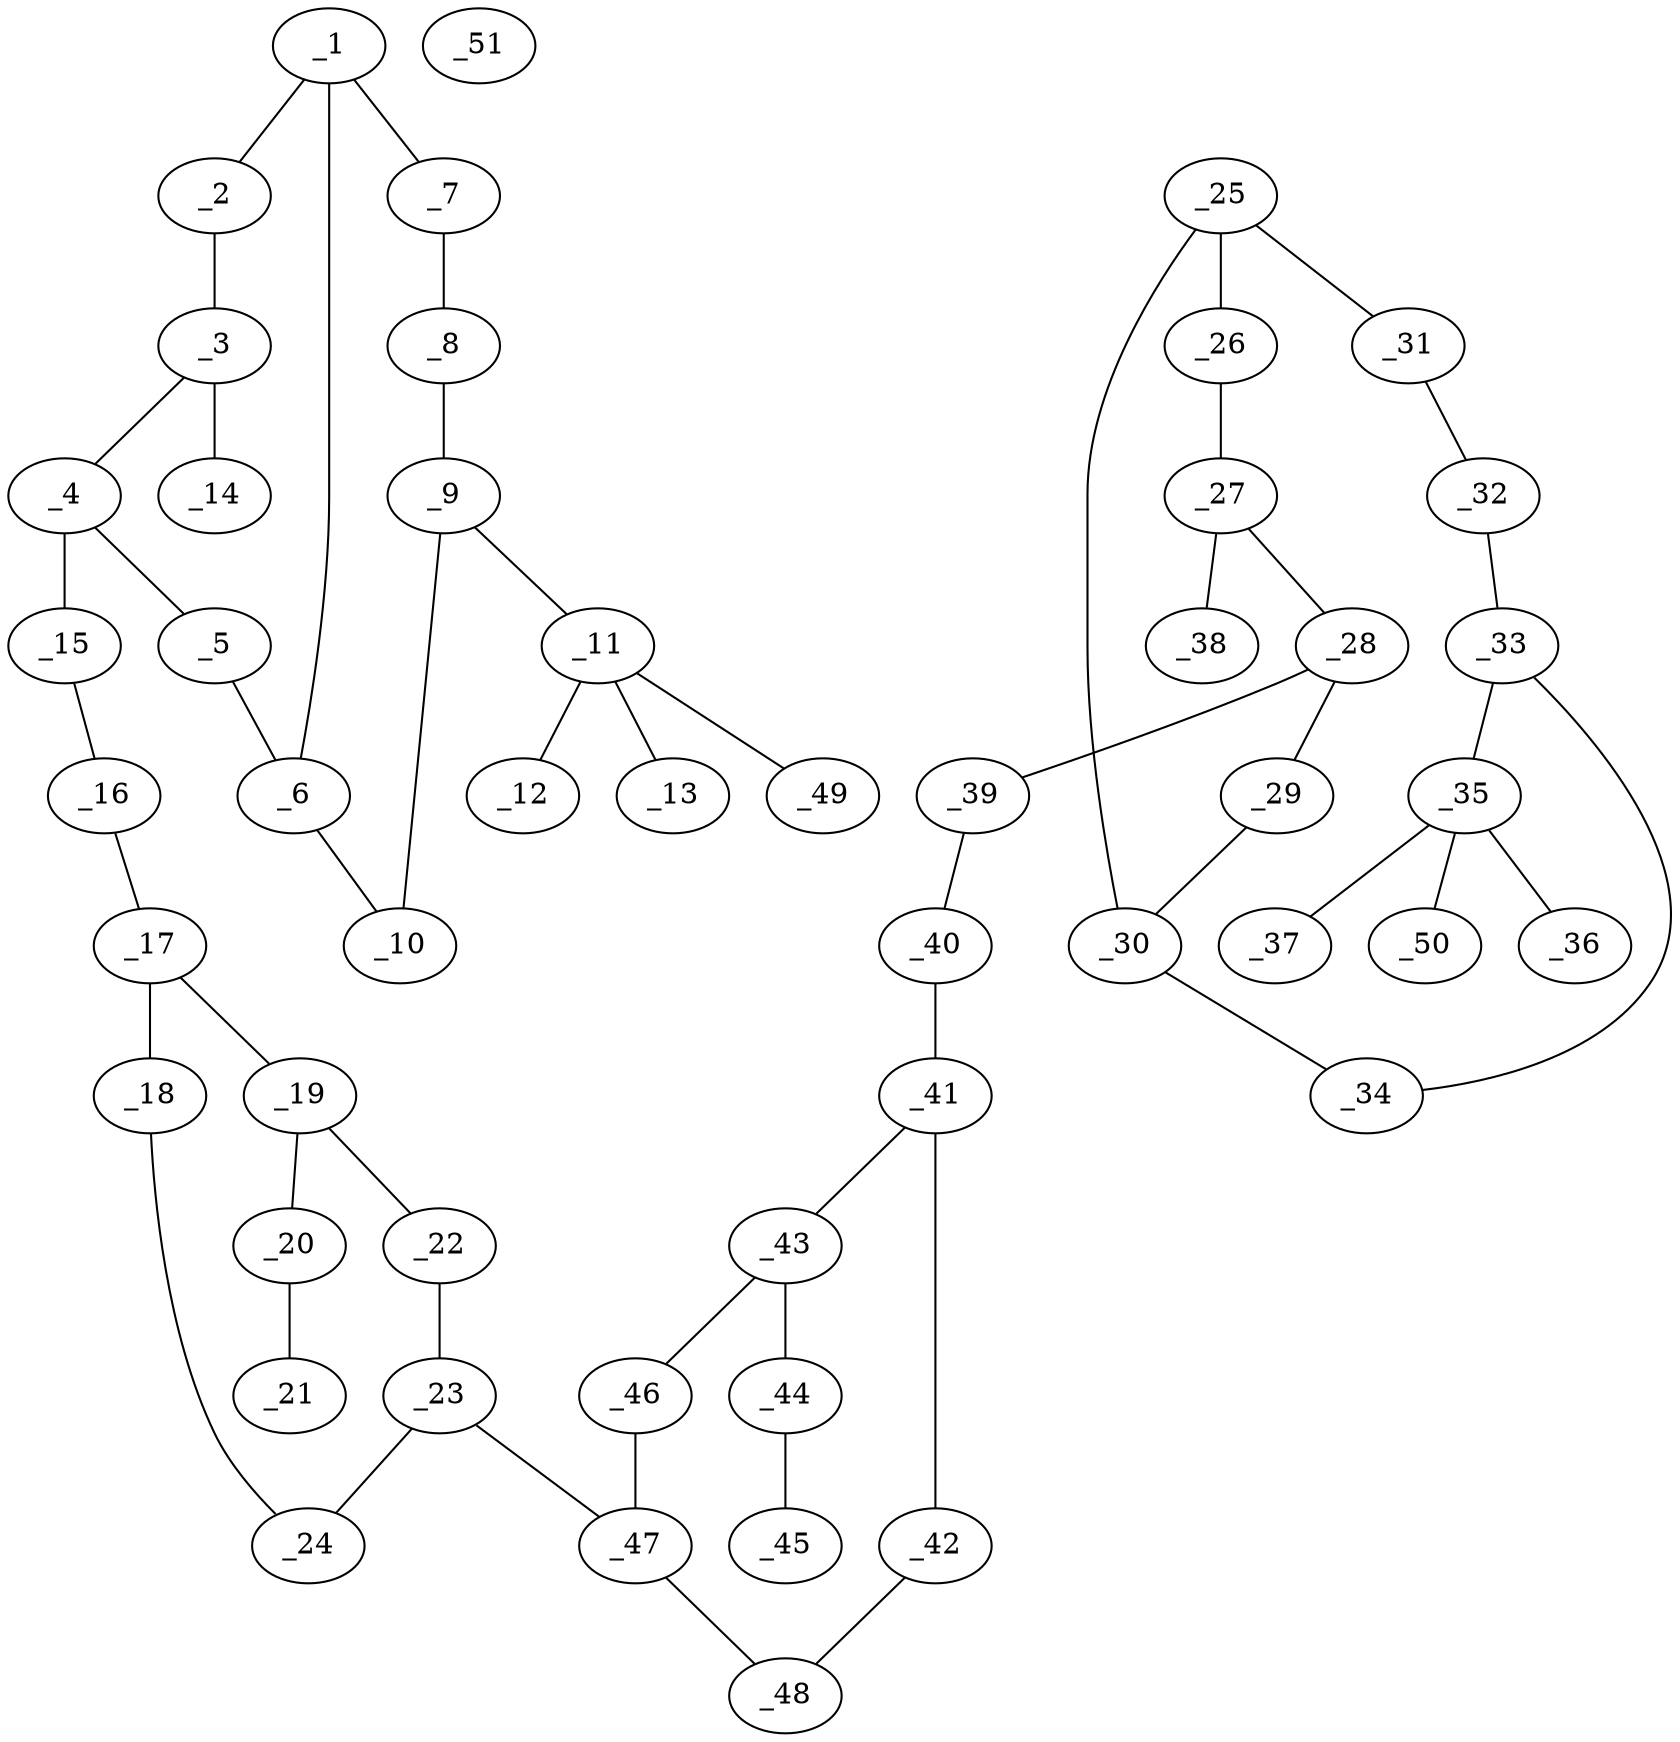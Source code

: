 graph molid632483 {
	_1	 [charge=0,
		chem=1,
		symbol="C  ",
		x="5.4641",
		y="3.5"];
	_2	 [charge=0,
		chem=1,
		symbol="C  ",
		x="6.3301",
		y=4];
	_1 -- _2	 [valence=1];
	_6	 [charge=0,
		chem=1,
		symbol="C  ",
		x="5.4641",
		y="2.5"];
	_1 -- _6	 [valence=1];
	_7	 [charge=0,
		chem=1,
		symbol="C  ",
		x="4.5981",
		y=4];
	_1 -- _7	 [valence=2];
	_3	 [charge=0,
		chem=1,
		symbol="C  ",
		x="7.1962",
		y="3.5"];
	_2 -- _3	 [valence=2];
	_4	 [charge=0,
		chem=1,
		symbol="C  ",
		x="7.1962",
		y="2.5"];
	_3 -- _4	 [valence=1];
	_14	 [charge=0,
		chem=2,
		symbol="O  ",
		x="8.0622",
		y=4];
	_3 -- _14	 [valence=1];
	_5	 [charge=0,
		chem=1,
		symbol="C  ",
		x="6.3301",
		y=2];
	_4 -- _5	 [valence=2];
	_15	 [charge=0,
		chem=4,
		symbol="N  ",
		x="8.0622",
		y=2];
	_4 -- _15	 [valence=1];
	_5 -- _6	 [valence=1];
	_10	 [charge=0,
		chem=1,
		symbol="C  ",
		x="4.5981",
		y=2];
	_6 -- _10	 [valence=2];
	_8	 [charge=0,
		chem=1,
		symbol="C  ",
		x="3.7321",
		y="3.5"];
	_7 -- _8	 [valence=1];
	_9	 [charge=0,
		chem=1,
		symbol="C  ",
		x="3.7321",
		y="2.5"];
	_8 -- _9	 [valence=2];
	_9 -- _10	 [valence=1];
	_11	 [charge=0,
		chem=5,
		symbol="S  ",
		x="2.866",
		y=2];
	_9 -- _11	 [valence=1];
	_12	 [charge=0,
		chem=2,
		symbol="O  ",
		x=2,
		y="1.5"];
	_11 -- _12	 [valence=2];
	_13	 [charge=0,
		chem=2,
		symbol="O  ",
		x="3.366",
		y="1.134"];
	_11 -- _13	 [valence=2];
	_49	 [charge=0,
		chem=2,
		symbol="O  ",
		x="2.366",
		y="2.8661"];
	_11 -- _49	 [valence=1];
	_16	 [charge=0,
		chem=4,
		symbol="N  ",
		x="8.0622",
		y=1];
	_15 -- _16	 [valence=2];
	_17	 [charge=0,
		chem=1,
		symbol="C  ",
		x="8.9282",
		y="0.5"];
	_16 -- _17	 [valence=1];
	_18	 [charge=0,
		chem=1,
		symbol="C  ",
		x="8.9282",
		y="-0.5"];
	_17 -- _18	 [valence=1];
	_19	 [charge=0,
		chem=1,
		symbol="C  ",
		x="9.7942",
		y=1];
	_17 -- _19	 [valence=2];
	_24	 [charge=0,
		chem=1,
		symbol="C  ",
		x="9.7942",
		y="-1"];
	_18 -- _24	 [valence=2];
	_20	 [charge=0,
		chem=2,
		symbol="O  ",
		x="9.7942",
		y=2];
	_19 -- _20	 [valence=1];
	_22	 [charge=0,
		chem=1,
		symbol="C  ",
		x="10.6602",
		y="0.5"];
	_19 -- _22	 [valence=1];
	_21	 [charge=0,
		chem=1,
		symbol="C  ",
		x="10.6603",
		y="2.5"];
	_20 -- _21	 [valence=1];
	_23	 [charge=0,
		chem=1,
		symbol="C  ",
		x="10.6602",
		y="-0.5"];
	_22 -- _23	 [valence=2];
	_23 -- _24	 [valence=1];
	_47	 [charge=0,
		chem=1,
		symbol="C  ",
		x="11.5263",
		y="-1"];
	_23 -- _47	 [valence=1];
	_25	 [charge=0,
		chem=1,
		symbol="C  ",
		x="17.5884",
		y="-3.5"];
	_26	 [charge=0,
		chem=1,
		symbol="C  ",
		x="16.7224",
		y="-4"];
	_25 -- _26	 [valence=2];
	_30	 [charge=0,
		chem=1,
		symbol="C  ",
		x="17.5884",
		y="-2.5"];
	_25 -- _30	 [valence=1];
	_31	 [charge=0,
		chem=1,
		symbol="C  ",
		x="18.4545",
		y="-4"];
	_25 -- _31	 [valence=1];
	_27	 [charge=0,
		chem=1,
		symbol="C  ",
		x="15.8564",
		y="-3.5"];
	_26 -- _27	 [valence=1];
	_28	 [charge=0,
		chem=1,
		symbol="C  ",
		x="15.8564",
		y="-2.5"];
	_27 -- _28	 [valence=2];
	_38	 [charge=0,
		chem=2,
		symbol="O  ",
		x="14.9904",
		y="-4"];
	_27 -- _38	 [valence=1];
	_29	 [charge=0,
		chem=1,
		symbol="C  ",
		x="16.7224",
		y="-2"];
	_28 -- _29	 [valence=1];
	_39	 [charge=0,
		chem=4,
		symbol="N  ",
		x="14.9904",
		y="-2"];
	_28 -- _39	 [valence=1];
	_29 -- _30	 [valence=2];
	_34	 [charge=0,
		chem=1,
		symbol="C  ",
		x="18.4545",
		y="-2"];
	_30 -- _34	 [valence=1];
	_32	 [charge=0,
		chem=1,
		symbol="C  ",
		x="19.3205",
		y="-3.5"];
	_31 -- _32	 [valence=2];
	_33	 [charge=0,
		chem=1,
		symbol="C  ",
		x="19.3205",
		y="-2.5"];
	_32 -- _33	 [valence=1];
	_33 -- _34	 [valence=2];
	_35	 [charge=0,
		chem=5,
		symbol="S  ",
		x="20.1865",
		y="-2"];
	_33 -- _35	 [valence=1];
	_36	 [charge=0,
		chem=2,
		symbol="O  ",
		x="21.0525",
		y="-1.5"];
	_35 -- _36	 [valence=2];
	_37	 [charge=0,
		chem=2,
		symbol="O  ",
		x="19.6865",
		y="-1.134"];
	_35 -- _37	 [valence=2];
	_50	 [charge=0,
		chem=2,
		symbol="O  ",
		x="20.6865",
		y="-2.8661"];
	_35 -- _50	 [valence=1];
	_40	 [charge=0,
		chem=4,
		symbol="N  ",
		x="14.1243",
		y="-2.5"];
	_39 -- _40	 [valence=2];
	_41	 [charge=0,
		chem=1,
		symbol="C  ",
		x="13.2583",
		y="-2"];
	_40 -- _41	 [valence=1];
	_42	 [charge=0,
		chem=1,
		symbol="C  ",
		x="13.2583",
		y="-1"];
	_41 -- _42	 [valence=1];
	_43	 [charge=0,
		chem=1,
		symbol="C  ",
		x="12.3923",
		y="-2.5"];
	_41 -- _43	 [valence=2];
	_48	 [charge=0,
		chem=1,
		symbol="C  ",
		x="12.3923",
		y="-0.5"];
	_42 -- _48	 [valence=2];
	_44	 [charge=0,
		chem=2,
		symbol="O  ",
		x="12.3923",
		y="-3.5"];
	_43 -- _44	 [valence=1];
	_46	 [charge=0,
		chem=1,
		symbol="C  ",
		x="11.5263",
		y="-2"];
	_43 -- _46	 [valence=1];
	_45	 [charge=0,
		chem=1,
		symbol="C  ",
		x="11.5263",
		y="-4"];
	_44 -- _45	 [valence=1];
	_46 -- _47	 [valence=2];
	_47 -- _48	 [valence=1];
	_51	 [charge=0,
		chem=29,
		symbol="Na ",
		x="23.0525",
		y=0];
}
